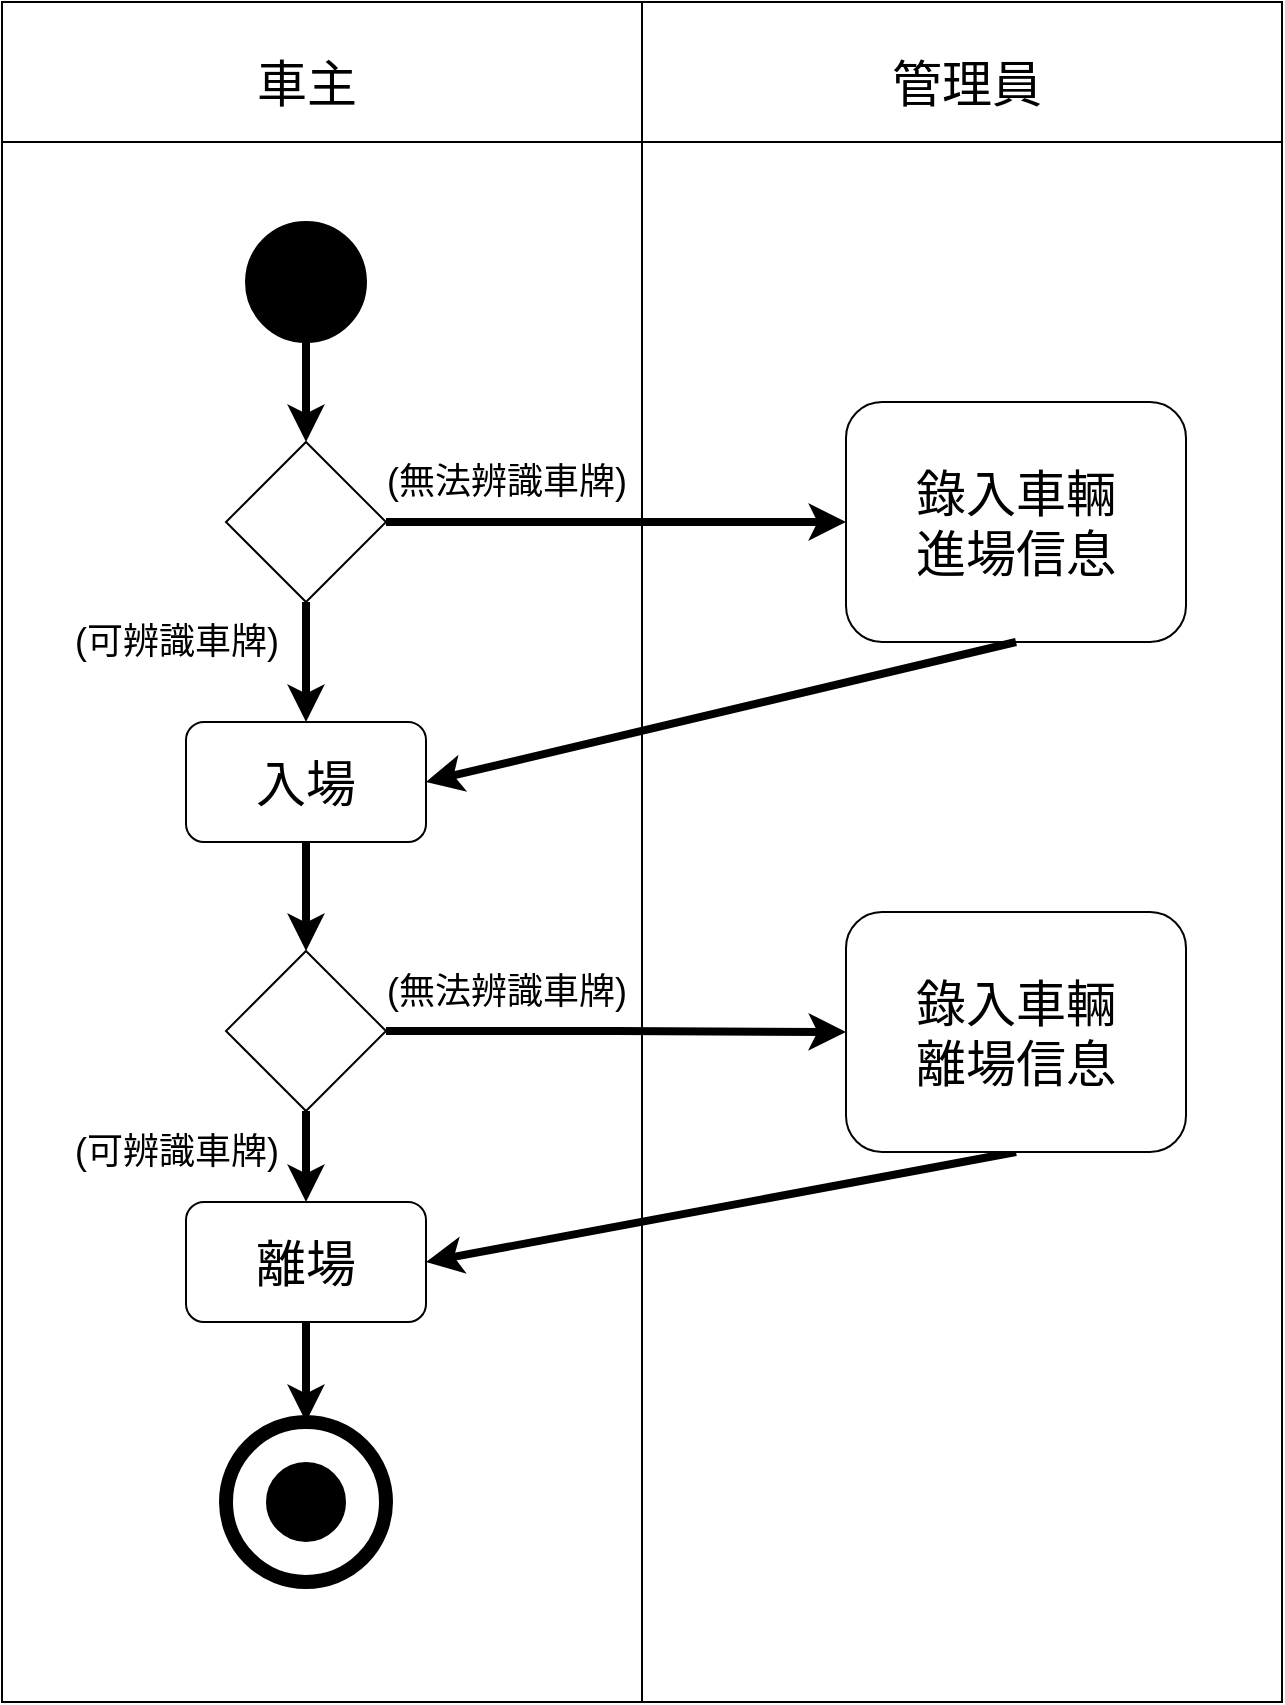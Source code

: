 <mxfile version="22.1.12" type="google">
  <diagram name="第 1 页" id="hf_xCSnUC5tjn7hEkI6W">
    <mxGraphModel grid="1" page="1" gridSize="10" guides="1" tooltips="1" connect="1" arrows="1" fold="1" pageScale="1" pageWidth="827" pageHeight="1169" math="0" shadow="0">
      <root>
        <mxCell id="0" />
        <mxCell id="1" parent="0" />
        <mxCell id="HJFbT3N5DJUNsUuXBN4t-11" value="" style="shape=internalStorage;whiteSpace=wrap;html=1;backgroundOutline=1;dx=320;dy=70;fontStyle=1" vertex="1" parent="1">
          <mxGeometry x="78" y="70" width="640" height="850" as="geometry" />
        </mxCell>
        <mxCell id="HJFbT3N5DJUNsUuXBN4t-31" style="edgeStyle=orthogonalEdgeStyle;rounded=0;orthogonalLoop=1;jettySize=auto;html=1;exitX=0.5;exitY=1;exitDx=0;exitDy=0;entryX=0.5;entryY=0;entryDx=0;entryDy=0;strokeWidth=4;" edge="1" parent="1" source="HJFbT3N5DJUNsUuXBN4t-12" target="HJFbT3N5DJUNsUuXBN4t-13">
          <mxGeometry relative="1" as="geometry" />
        </mxCell>
        <mxCell id="HJFbT3N5DJUNsUuXBN4t-12" value="" style="ellipse;whiteSpace=wrap;html=1;aspect=fixed;fillColor=#000000;" vertex="1" parent="1">
          <mxGeometry x="200" y="180" width="60" height="60" as="geometry" />
        </mxCell>
        <mxCell id="HJFbT3N5DJUNsUuXBN4t-32" style="edgeStyle=orthogonalEdgeStyle;rounded=0;orthogonalLoop=1;jettySize=auto;html=1;exitX=0.5;exitY=1;exitDx=0;exitDy=0;entryX=0.5;entryY=0;entryDx=0;entryDy=0;strokeWidth=4;" edge="1" parent="1" source="HJFbT3N5DJUNsUuXBN4t-13" target="HJFbT3N5DJUNsUuXBN4t-14">
          <mxGeometry relative="1" as="geometry" />
        </mxCell>
        <mxCell id="HJFbT3N5DJUNsUuXBN4t-39" style="edgeStyle=orthogonalEdgeStyle;rounded=0;orthogonalLoop=1;jettySize=auto;html=1;exitX=1;exitY=0.5;exitDx=0;exitDy=0;entryX=0;entryY=0.5;entryDx=0;entryDy=0;strokeWidth=4;" edge="1" parent="1" source="HJFbT3N5DJUNsUuXBN4t-13" target="HJFbT3N5DJUNsUuXBN4t-37">
          <mxGeometry relative="1" as="geometry" />
        </mxCell>
        <mxCell id="HJFbT3N5DJUNsUuXBN4t-13" value="" style="rhombus;whiteSpace=wrap;html=1;" vertex="1" parent="1">
          <mxGeometry x="190" y="290" width="80" height="80" as="geometry" />
        </mxCell>
        <mxCell id="HJFbT3N5DJUNsUuXBN4t-33" style="edgeStyle=orthogonalEdgeStyle;rounded=0;orthogonalLoop=1;jettySize=auto;html=1;exitX=0.5;exitY=1;exitDx=0;exitDy=0;entryX=0.5;entryY=0;entryDx=0;entryDy=0;strokeWidth=4;" edge="1" parent="1" source="HJFbT3N5DJUNsUuXBN4t-14" target="HJFbT3N5DJUNsUuXBN4t-15">
          <mxGeometry relative="1" as="geometry" />
        </mxCell>
        <mxCell id="HJFbT3N5DJUNsUuXBN4t-14" value="&lt;font style=&quot;font-size: 25px;&quot;&gt;入場&lt;/font&gt;" style="rounded=1;whiteSpace=wrap;html=1;" vertex="1" parent="1">
          <mxGeometry x="170" y="430" width="120" height="60" as="geometry" />
        </mxCell>
        <mxCell id="HJFbT3N5DJUNsUuXBN4t-34" style="edgeStyle=orthogonalEdgeStyle;rounded=0;orthogonalLoop=1;jettySize=auto;html=1;exitX=0.5;exitY=1;exitDx=0;exitDy=0;entryX=0.5;entryY=0;entryDx=0;entryDy=0;strokeWidth=4;" edge="1" parent="1" source="HJFbT3N5DJUNsUuXBN4t-15" target="HJFbT3N5DJUNsUuXBN4t-17">
          <mxGeometry relative="1" as="geometry" />
        </mxCell>
        <mxCell id="HJFbT3N5DJUNsUuXBN4t-42" style="edgeStyle=orthogonalEdgeStyle;rounded=0;orthogonalLoop=1;jettySize=auto;html=1;exitX=1;exitY=0.5;exitDx=0;exitDy=0;entryX=0;entryY=0.5;entryDx=0;entryDy=0;strokeWidth=4;" edge="1" parent="1" source="HJFbT3N5DJUNsUuXBN4t-15" target="HJFbT3N5DJUNsUuXBN4t-45">
          <mxGeometry relative="1" as="geometry">
            <mxPoint x="500" y="562.5" as="targetPoint" />
          </mxGeometry>
        </mxCell>
        <mxCell id="HJFbT3N5DJUNsUuXBN4t-15" value="" style="rhombus;whiteSpace=wrap;html=1;" vertex="1" parent="1">
          <mxGeometry x="190" y="544.5" width="80" height="80" as="geometry" />
        </mxCell>
        <mxCell id="HJFbT3N5DJUNsUuXBN4t-17" value="&lt;font style=&quot;font-size: 25px;&quot;&gt;離場&lt;/font&gt;" style="rounded=1;whiteSpace=wrap;html=1;" vertex="1" parent="1">
          <mxGeometry x="170" y="670" width="120" height="60" as="geometry" />
        </mxCell>
        <mxCell id="HJFbT3N5DJUNsUuXBN4t-26" value="" style="group" connectable="0" vertex="1" parent="1">
          <mxGeometry x="190" y="780" width="80" height="80" as="geometry" />
        </mxCell>
        <mxCell id="HJFbT3N5DJUNsUuXBN4t-21" value="" style="verticalLabelPosition=bottom;verticalAlign=top;html=1;shape=mxgraph.flowchart.on-page_reference;strokeWidth=7;container=0;" vertex="1" parent="HJFbT3N5DJUNsUuXBN4t-26">
          <mxGeometry width="80" height="80" as="geometry" />
        </mxCell>
        <mxCell id="HJFbT3N5DJUNsUuXBN4t-22" value="" style="verticalLabelPosition=bottom;verticalAlign=top;html=1;shape=mxgraph.flowchart.on-page_reference;fillColor=#000000;container=0;strokeWidth=10;" vertex="1" parent="HJFbT3N5DJUNsUuXBN4t-26">
          <mxGeometry x="25" y="25" width="30" height="30" as="geometry" />
        </mxCell>
        <mxCell id="HJFbT3N5DJUNsUuXBN4t-36" style="edgeStyle=orthogonalEdgeStyle;rounded=0;orthogonalLoop=1;jettySize=auto;html=1;exitX=0.5;exitY=1;exitDx=0;exitDy=0;entryX=0.5;entryY=0;entryDx=0;entryDy=0;entryPerimeter=0;strokeWidth=4;" edge="1" parent="1" source="HJFbT3N5DJUNsUuXBN4t-17" target="HJFbT3N5DJUNsUuXBN4t-21">
          <mxGeometry relative="1" as="geometry" />
        </mxCell>
        <mxCell id="HJFbT3N5DJUNsUuXBN4t-37" value="&lt;font style=&quot;font-size: 25px;&quot;&gt;錄入車輛&lt;br&gt;進場信息&lt;/font&gt;" style="rounded=1;whiteSpace=wrap;html=1;" vertex="1" parent="1">
          <mxGeometry x="500" y="270" width="170" height="120" as="geometry" />
        </mxCell>
        <mxCell id="HJFbT3N5DJUNsUuXBN4t-41" value="" style="endArrow=classic;html=1;rounded=0;entryX=1;entryY=0.5;entryDx=0;entryDy=0;exitX=0.5;exitY=1;exitDx=0;exitDy=0;strokeWidth=4;" edge="1" parent="1" source="HJFbT3N5DJUNsUuXBN4t-37">
          <mxGeometry width="50" height="50" relative="1" as="geometry">
            <mxPoint x="585" y="390" as="sourcePoint" />
            <mxPoint x="290" y="460" as="targetPoint" />
          </mxGeometry>
        </mxCell>
        <mxCell id="HJFbT3N5DJUNsUuXBN4t-43" value="" style="endArrow=classic;html=1;rounded=0;entryX=1;entryY=0.5;entryDx=0;entryDy=0;exitX=0.5;exitY=1;exitDx=0;exitDy=0;strokeWidth=4;" edge="1" parent="1" source="HJFbT3N5DJUNsUuXBN4t-45" target="HJFbT3N5DJUNsUuXBN4t-17">
          <mxGeometry width="50" height="50" relative="1" as="geometry">
            <mxPoint x="575" y="615" as="sourcePoint" />
            <mxPoint x="290" y="700" as="targetPoint" />
          </mxGeometry>
        </mxCell>
        <mxCell id="HJFbT3N5DJUNsUuXBN4t-46" value="" style="endArrow=classic;html=1;rounded=0;entryX=1;entryY=0.5;entryDx=0;entryDy=0;exitX=0.5;exitY=1;exitDx=0;exitDy=0;strokeWidth=4;" edge="1" parent="1" target="HJFbT3N5DJUNsUuXBN4t-45">
          <mxGeometry width="50" height="50" relative="1" as="geometry">
            <mxPoint x="575" y="615" as="sourcePoint" />
            <mxPoint x="290" y="700" as="targetPoint" />
          </mxGeometry>
        </mxCell>
        <mxCell id="HJFbT3N5DJUNsUuXBN4t-45" value="&lt;font style=&quot;font-size: 25px;&quot;&gt;錄入車輛&lt;br&gt;離場信息&lt;/font&gt;" style="rounded=1;whiteSpace=wrap;html=1;" vertex="1" parent="1">
          <mxGeometry x="500" y="525" width="170" height="120" as="geometry" />
        </mxCell>
        <mxCell id="HJFbT3N5DJUNsUuXBN4t-47" value="車主" style="text;html=1;align=center;verticalAlign=middle;resizable=0;points=[];autosize=1;strokeColor=none;fillColor=none;fontSize=25;" vertex="1" parent="1">
          <mxGeometry x="195" y="90" width="70" height="40" as="geometry" />
        </mxCell>
        <mxCell id="HJFbT3N5DJUNsUuXBN4t-48" value="管理員" style="text;html=1;align=center;verticalAlign=middle;resizable=0;points=[];autosize=1;strokeColor=none;fillColor=none;fontSize=25;" vertex="1" parent="1">
          <mxGeometry x="510" y="90" width="100" height="40" as="geometry" />
        </mxCell>
        <mxCell id="HJFbT3N5DJUNsUuXBN4t-49" value="(無法辨識車牌)" style="text;html=1;align=center;verticalAlign=middle;resizable=0;points=[];autosize=1;strokeColor=none;fillColor=none;fontSize=18;" vertex="1" parent="1">
          <mxGeometry x="260" y="290" width="140" height="40" as="geometry" />
        </mxCell>
        <mxCell id="HJFbT3N5DJUNsUuXBN4t-50" value="(可辨識車牌)" style="text;html=1;align=center;verticalAlign=middle;resizable=0;points=[];autosize=1;strokeColor=none;fillColor=none;fontSize=18;" vertex="1" parent="1">
          <mxGeometry x="100" y="370" width="130" height="40" as="geometry" />
        </mxCell>
        <mxCell id="HJFbT3N5DJUNsUuXBN4t-51" value="(可辨識車牌)" style="text;html=1;align=center;verticalAlign=middle;resizable=0;points=[];autosize=1;strokeColor=none;fillColor=none;fontSize=18;" vertex="1" parent="1">
          <mxGeometry x="100" y="624.5" width="130" height="40" as="geometry" />
        </mxCell>
        <mxCell id="HJFbT3N5DJUNsUuXBN4t-52" value="(無法辨識車牌)" style="text;html=1;align=center;verticalAlign=middle;resizable=0;points=[];autosize=1;strokeColor=none;fillColor=none;fontSize=18;" vertex="1" parent="1">
          <mxGeometry x="260" y="545" width="140" height="40" as="geometry" />
        </mxCell>
      </root>
    </mxGraphModel>
  </diagram>
</mxfile>
